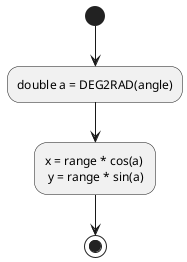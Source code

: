 @startuml

/'
    calculate x and y with range and angle on right coordinate
    input1: double range
    input2: double angle
'/

(*) --> "double a = DEG2RAD(angle)" /' DEG2RAD is defined in MyUtil class '/
--> "x = range * cos(a) \n y = range * sin(a)"
--> (*)

@enduml